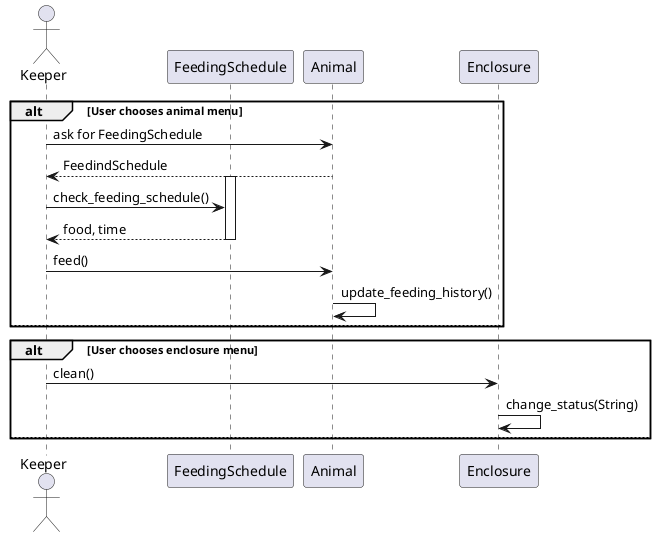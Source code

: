@startuml
actor Keeper
participant "FeedingSchedule" as Schedule
participant "Animal"
participant "Enclosure"

' Feeding
alt User chooses animal menu
    Keeper -> Animal : ask for FeedingSchedule
    Animal --> Keeper : FeedindSchedule
    activate Schedule
    Keeper -> Schedule : check_feeding_schedule()
    Schedule --> Keeper : food, time
    deactivate Schedule

    Keeper -> Animal : feed()
    Animal -> Animal : update_feeding_history()

else
end alt

' Cleaning
alt User chooses enclosure menu
    Keeper -> Enclosure : clean()
    Enclosure -> Enclosure : change_status(String)
else
end alt
@enduml
